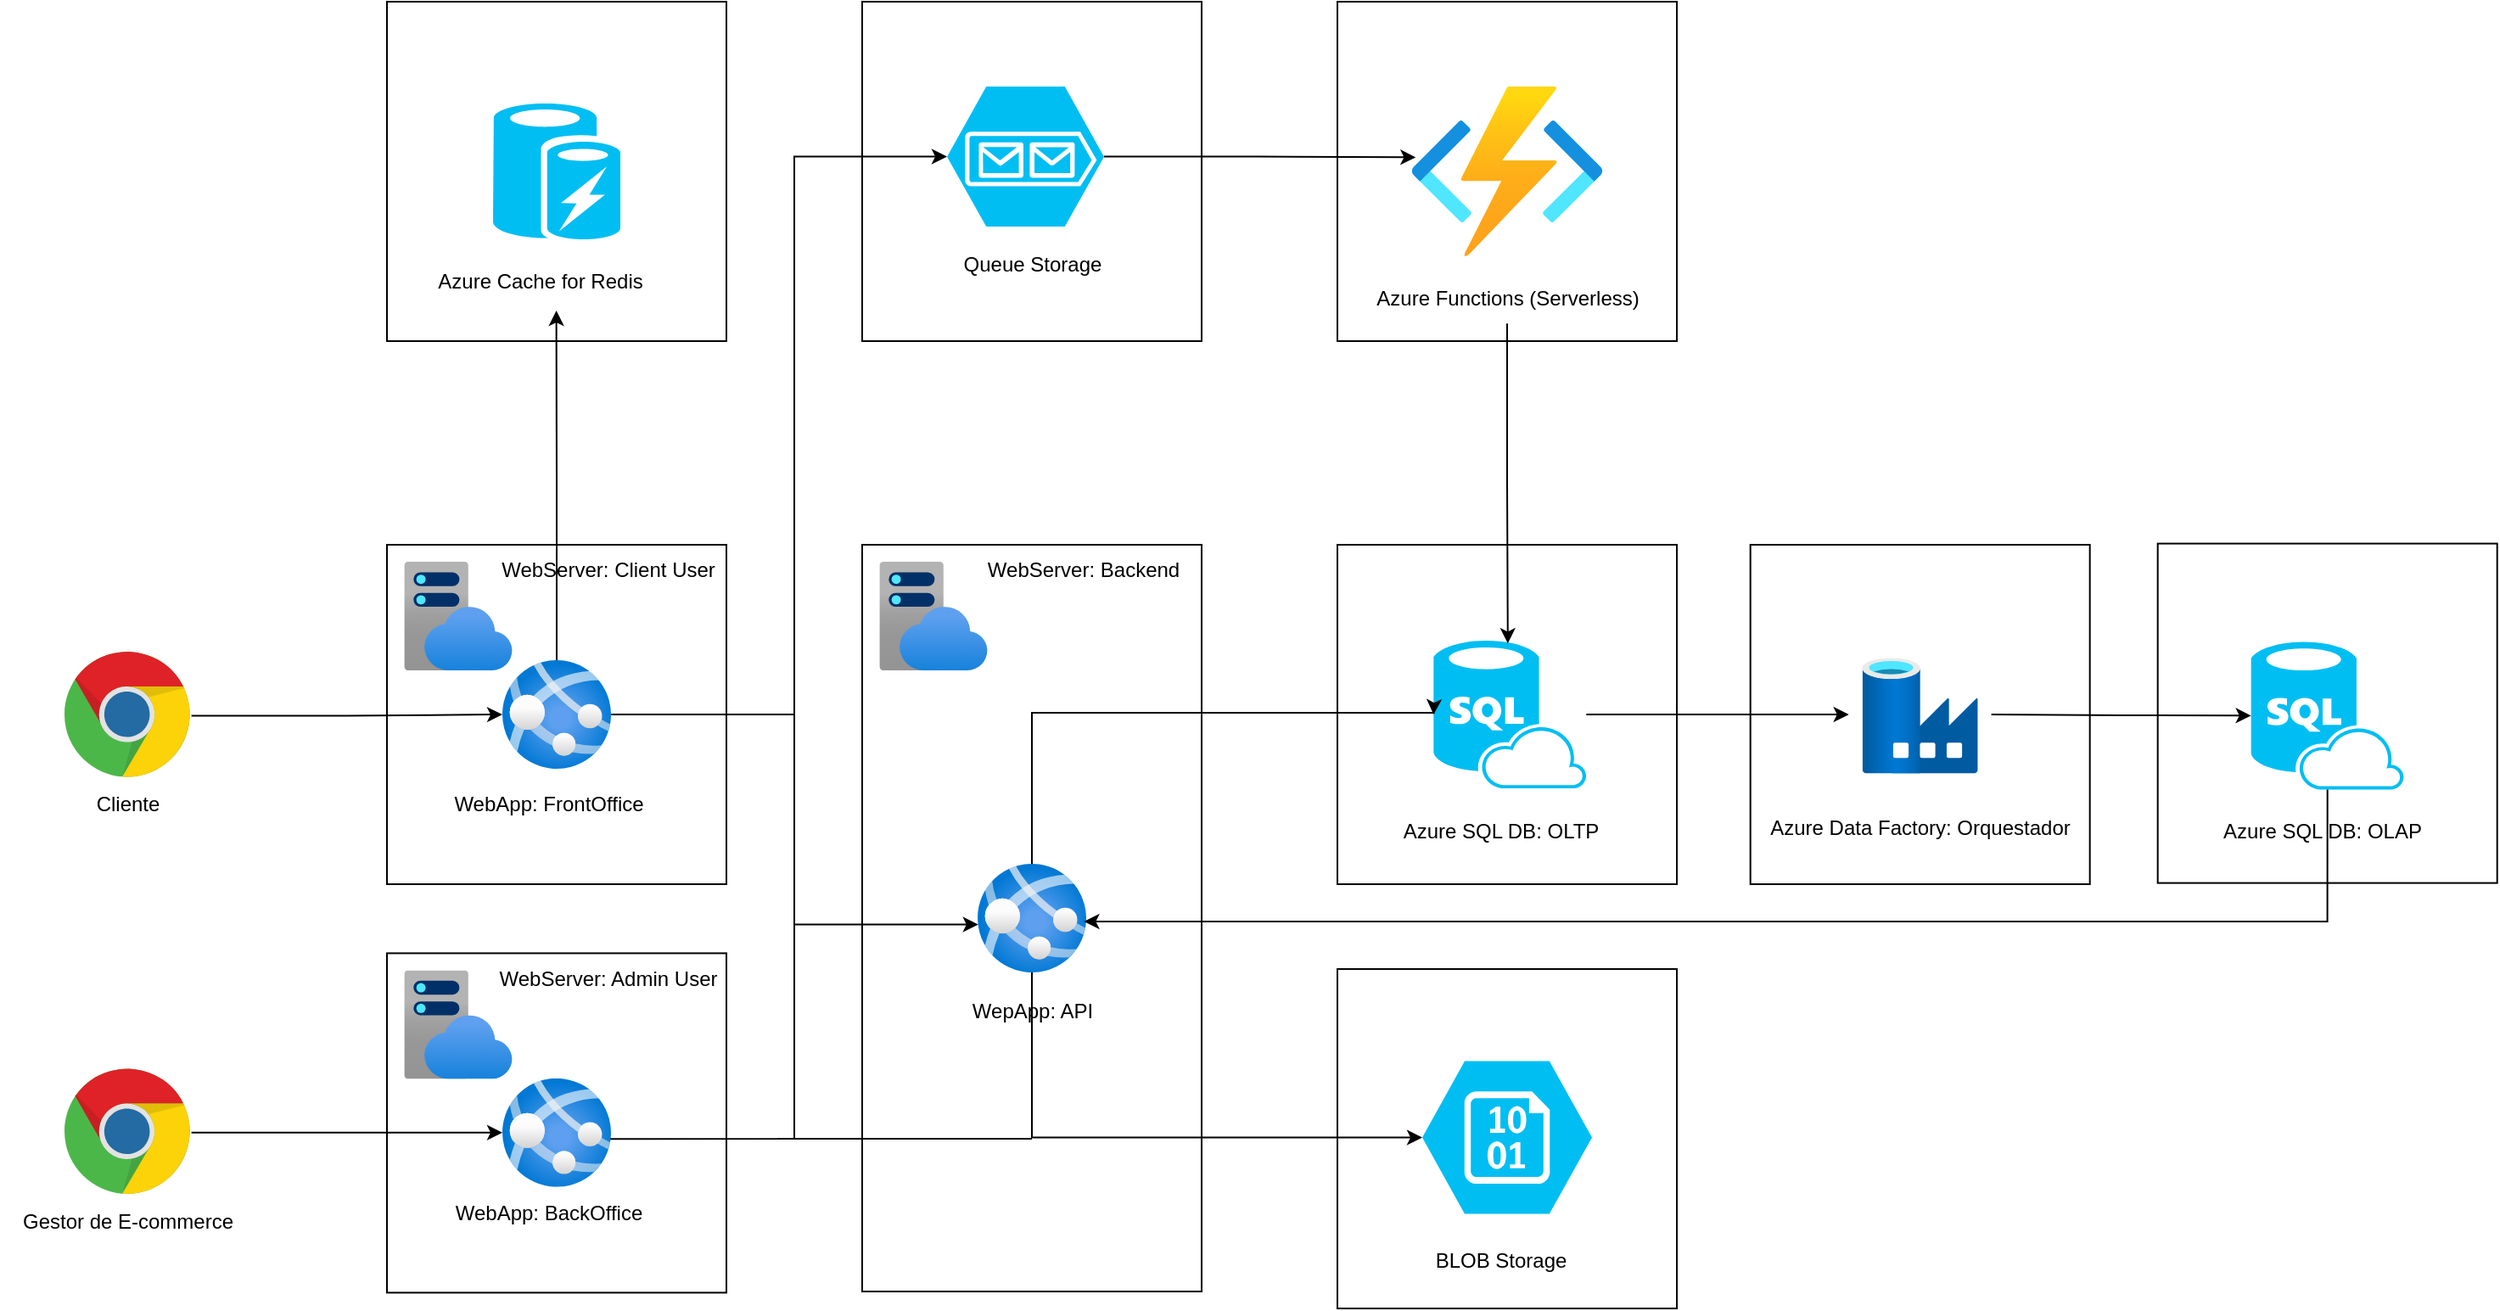 <mxfile version="24.7.17">
  <diagram name="Página-1" id="CIZqEwE1snYD1bIRUaK7">
    <mxGraphModel dx="1823" dy="2059" grid="1" gridSize="10" guides="1" tooltips="1" connect="1" arrows="1" fold="1" page="1" pageScale="1" pageWidth="827" pageHeight="1169" math="0" shadow="0">
      <root>
        <mxCell id="0" />
        <mxCell id="1" parent="0" />
        <mxCell id="aduZSy7ky2gpsKRQEllP-56" value="" style="rounded=0;whiteSpace=wrap;html=1;" parent="1" vertex="1">
          <mxGeometry x="1043.34" y="160" width="200" height="200" as="geometry" />
        </mxCell>
        <mxCell id="aduZSy7ky2gpsKRQEllP-53" value="" style="rounded=0;whiteSpace=wrap;html=1;" parent="1" vertex="1">
          <mxGeometry x="240" y="-160" width="200" height="200" as="geometry" />
        </mxCell>
        <mxCell id="aduZSy7ky2gpsKRQEllP-50" value="" style="rounded=0;whiteSpace=wrap;html=1;" parent="1" vertex="1">
          <mxGeometry x="800" y="-160" width="200" height="200" as="geometry" />
        </mxCell>
        <mxCell id="aduZSy7ky2gpsKRQEllP-47" value="" style="rounded=0;whiteSpace=wrap;html=1;" parent="1" vertex="1">
          <mxGeometry x="800" y="160" width="200" height="200" as="geometry" />
        </mxCell>
        <mxCell id="aduZSy7ky2gpsKRQEllP-43" value="" style="rounded=0;whiteSpace=wrap;html=1;" parent="1" vertex="1">
          <mxGeometry x="800" y="410" width="200" height="200" as="geometry" />
        </mxCell>
        <mxCell id="aduZSy7ky2gpsKRQEllP-1" value="" style="rounded=0;whiteSpace=wrap;html=1;" parent="1" vertex="1">
          <mxGeometry x="240" y="160" width="200" height="200" as="geometry" />
        </mxCell>
        <mxCell id="aduZSy7ky2gpsKRQEllP-5" style="edgeStyle=orthogonalEdgeStyle;rounded=0;orthogonalLoop=1;jettySize=auto;html=1;" parent="1" source="aduZSy7ky2gpsKRQEllP-2" target="aduZSy7ky2gpsKRQEllP-7" edge="1">
          <mxGeometry relative="1" as="geometry" />
        </mxCell>
        <mxCell id="aduZSy7ky2gpsKRQEllP-2" value="" style="dashed=0;outlineConnect=0;html=1;align=center;labelPosition=center;verticalLabelPosition=bottom;verticalAlign=top;shape=mxgraph.weblogos.chrome" parent="1" vertex="1">
          <mxGeometry x="50" y="223" width="74.8" height="75.4" as="geometry" />
        </mxCell>
        <mxCell id="aduZSy7ky2gpsKRQEllP-4" value="Cliente" style="text;html=1;align=center;verticalAlign=middle;resizable=0;points=[];autosize=1;strokeColor=none;fillColor=none;" parent="1" vertex="1">
          <mxGeometry x="57.4" y="298.4" width="60" height="30" as="geometry" />
        </mxCell>
        <mxCell id="aduZSy7ky2gpsKRQEllP-6" value="" style="image;aspect=fixed;html=1;points=[];align=center;fontSize=12;image=img/lib/azure2/app_services/App_Service_Plans.svg;" parent="1" vertex="1">
          <mxGeometry x="250" y="170" width="64" height="64" as="geometry" />
        </mxCell>
        <mxCell id="aduZSy7ky2gpsKRQEllP-7" value="" style="image;aspect=fixed;html=1;points=[];align=center;fontSize=12;image=img/lib/azure2/app_services/App_Services.svg;" parent="1" vertex="1">
          <mxGeometry x="308" y="228" width="64" height="64" as="geometry" />
        </mxCell>
        <mxCell id="aduZSy7ky2gpsKRQEllP-8" value="WebServer: Client User" style="text;html=1;align=center;verticalAlign=middle;resizable=0;points=[];autosize=1;strokeColor=none;fillColor=none;" parent="1" vertex="1">
          <mxGeometry x="295" y="160" width="150" height="30" as="geometry" />
        </mxCell>
        <mxCell id="aduZSy7ky2gpsKRQEllP-9" value="WebA&lt;span style=&quot;background-color: initial;&quot;&gt;pp: FrontOffice&lt;/span&gt;" style="text;html=1;align=center;verticalAlign=middle;resizable=0;points=[];autosize=1;strokeColor=none;fillColor=none;" parent="1" vertex="1">
          <mxGeometry x="265" y="298.4" width="140" height="30" as="geometry" />
        </mxCell>
        <mxCell id="aduZSy7ky2gpsKRQEllP-10" value="" style="rounded=0;whiteSpace=wrap;html=1;" parent="1" vertex="1">
          <mxGeometry x="240" y="400.7" width="200" height="200" as="geometry" />
        </mxCell>
        <mxCell id="aduZSy7ky2gpsKRQEllP-11" style="edgeStyle=orthogonalEdgeStyle;rounded=0;orthogonalLoop=1;jettySize=auto;html=1;" parent="1" source="aduZSy7ky2gpsKRQEllP-12" target="aduZSy7ky2gpsKRQEllP-15" edge="1">
          <mxGeometry relative="1" as="geometry" />
        </mxCell>
        <mxCell id="aduZSy7ky2gpsKRQEllP-12" value="" style="dashed=0;outlineConnect=0;html=1;align=center;labelPosition=center;verticalLabelPosition=bottom;verticalAlign=top;shape=mxgraph.weblogos.chrome" parent="1" vertex="1">
          <mxGeometry x="50" y="468.7" width="74.8" height="75.4" as="geometry" />
        </mxCell>
        <mxCell id="aduZSy7ky2gpsKRQEllP-13" value="Gestor de E-commerce" style="text;html=1;align=center;verticalAlign=middle;resizable=0;points=[];autosize=1;strokeColor=none;fillColor=none;" parent="1" vertex="1">
          <mxGeometry x="12.4" y="544.1" width="150" height="30" as="geometry" />
        </mxCell>
        <mxCell id="aduZSy7ky2gpsKRQEllP-14" value="" style="image;aspect=fixed;html=1;points=[];align=center;fontSize=12;image=img/lib/azure2/app_services/App_Service_Plans.svg;" parent="1" vertex="1">
          <mxGeometry x="250" y="410.7" width="64" height="64" as="geometry" />
        </mxCell>
        <mxCell id="aduZSy7ky2gpsKRQEllP-16" value="WebServer: Admin User" style="text;html=1;align=center;verticalAlign=middle;resizable=0;points=[];autosize=1;strokeColor=none;fillColor=none;" parent="1" vertex="1">
          <mxGeometry x="295" y="400.7" width="150" height="30" as="geometry" />
        </mxCell>
        <mxCell id="aduZSy7ky2gpsKRQEllP-17" value="WebA&lt;span style=&quot;background-color: initial;&quot;&gt;pp: BackOffice&lt;/span&gt;" style="text;html=1;align=center;verticalAlign=middle;resizable=0;points=[];autosize=1;strokeColor=none;fillColor=none;" parent="1" vertex="1">
          <mxGeometry x="270" y="539.1" width="130" height="30" as="geometry" />
        </mxCell>
        <mxCell id="aduZSy7ky2gpsKRQEllP-18" value="" style="rounded=0;whiteSpace=wrap;html=1;" parent="1" vertex="1">
          <mxGeometry x="520" y="160" width="200" height="440" as="geometry" />
        </mxCell>
        <mxCell id="aduZSy7ky2gpsKRQEllP-19" value="" style="image;aspect=fixed;html=1;points=[];align=center;fontSize=12;image=img/lib/azure2/app_services/App_Service_Plans.svg;" parent="1" vertex="1">
          <mxGeometry x="530" y="170" width="64" height="64" as="geometry" />
        </mxCell>
        <mxCell id="aduZSy7ky2gpsKRQEllP-20" value="" style="image;aspect=fixed;html=1;points=[];align=center;fontSize=12;image=img/lib/azure2/app_services/App_Services.svg;" parent="1" vertex="1">
          <mxGeometry x="588" y="348" width="64" height="64" as="geometry" />
        </mxCell>
        <mxCell id="aduZSy7ky2gpsKRQEllP-22" value="WepApp: API" style="text;html=1;align=center;verticalAlign=middle;resizable=0;points=[];autosize=1;strokeColor=none;fillColor=none;" parent="1" vertex="1">
          <mxGeometry x="575" y="420" width="90" height="30" as="geometry" />
        </mxCell>
        <mxCell id="aduZSy7ky2gpsKRQEllP-23" value="WebServer: Backend" style="text;html=1;align=center;verticalAlign=middle;resizable=0;points=[];autosize=1;strokeColor=none;fillColor=none;" parent="1" vertex="1">
          <mxGeometry x="580" y="160" width="140" height="30" as="geometry" />
        </mxCell>
        <mxCell id="aduZSy7ky2gpsKRQEllP-15" value="" style="image;aspect=fixed;html=1;points=[];align=center;fontSize=12;image=img/lib/azure2/app_services/App_Services.svg;" parent="1" vertex="1">
          <mxGeometry x="308" y="474.4" width="64" height="64" as="geometry" />
        </mxCell>
        <mxCell id="aduZSy7ky2gpsKRQEllP-29" style="edgeStyle=orthogonalEdgeStyle;rounded=0;orthogonalLoop=1;jettySize=auto;html=1;entryX=0.006;entryY=0.559;entryDx=0;entryDy=0;entryPerimeter=0;" parent="1" source="aduZSy7ky2gpsKRQEllP-7" target="aduZSy7ky2gpsKRQEllP-20" edge="1">
          <mxGeometry relative="1" as="geometry" />
        </mxCell>
        <mxCell id="aduZSy7ky2gpsKRQEllP-33" value="" style="endArrow=none;html=1;rounded=0;exitX=0.994;exitY=0.559;exitDx=0;exitDy=0;exitPerimeter=0;" parent="1" source="aduZSy7ky2gpsKRQEllP-15" edge="1">
          <mxGeometry width="50" height="50" relative="1" as="geometry">
            <mxPoint x="430" y="660" as="sourcePoint" />
            <mxPoint x="480" y="380" as="targetPoint" />
            <Array as="points">
              <mxPoint x="480" y="510" />
            </Array>
          </mxGeometry>
        </mxCell>
        <mxCell id="aduZSy7ky2gpsKRQEllP-34" value="" style="rounded=0;whiteSpace=wrap;html=1;" parent="1" vertex="1">
          <mxGeometry x="520" y="-160" width="200" height="200" as="geometry" />
        </mxCell>
        <mxCell id="aduZSy7ky2gpsKRQEllP-40" value="Queue Storage" style="text;html=1;align=center;verticalAlign=middle;resizable=0;points=[];autosize=1;strokeColor=none;fillColor=none;" parent="1" vertex="1">
          <mxGeometry x="570" y="-20" width="100" height="30" as="geometry" />
        </mxCell>
        <mxCell id="aduZSy7ky2gpsKRQEllP-41" value="" style="verticalLabelPosition=bottom;html=1;verticalAlign=top;align=center;strokeColor=none;fillColor=#00BEF2;shape=mxgraph.azure.storage_blob;" parent="1" vertex="1">
          <mxGeometry x="850" y="464.3" width="100" height="90" as="geometry" />
        </mxCell>
        <mxCell id="aduZSy7ky2gpsKRQEllP-42" value="" style="verticalLabelPosition=bottom;html=1;verticalAlign=top;align=center;strokeColor=none;fillColor=#00BEF2;shape=mxgraph.azure.storage_queue;" parent="1" vertex="1">
          <mxGeometry x="570" y="-110" width="92.5" height="82.5" as="geometry" />
        </mxCell>
        <mxCell id="aduZSy7ky2gpsKRQEllP-45" value="BLOB Storage" style="text;html=1;align=center;verticalAlign=middle;resizable=0;points=[];autosize=1;strokeColor=none;fillColor=none;" parent="1" vertex="1">
          <mxGeometry x="846.25" y="567.3" width="100" height="30" as="geometry" />
        </mxCell>
        <mxCell id="aduZSy7ky2gpsKRQEllP-69" style="edgeStyle=orthogonalEdgeStyle;rounded=0;orthogonalLoop=1;jettySize=auto;html=1;" parent="1" source="aduZSy7ky2gpsKRQEllP-46" edge="1">
          <mxGeometry relative="1" as="geometry">
            <mxPoint x="1101.34" y="260" as="targetPoint" />
          </mxGeometry>
        </mxCell>
        <mxCell id="aduZSy7ky2gpsKRQEllP-46" value="" style="verticalLabelPosition=bottom;html=1;verticalAlign=top;align=center;strokeColor=none;fillColor=#00BEF2;shape=mxgraph.azure.sql_database_sql_azure;" parent="1" vertex="1">
          <mxGeometry x="856.66" y="216.5" width="90" height="87" as="geometry" />
        </mxCell>
        <mxCell id="aduZSy7ky2gpsKRQEllP-48" value="Azure SQL DB: OLTP" style="text;html=1;align=center;verticalAlign=middle;resizable=0;points=[];autosize=1;strokeColor=none;fillColor=none;" parent="1" vertex="1">
          <mxGeometry x="826.25" y="314.3" width="140" height="30" as="geometry" />
        </mxCell>
        <mxCell id="aduZSy7ky2gpsKRQEllP-49" value="" style="image;aspect=fixed;html=1;points=[];align=center;fontSize=12;image=img/lib/azure2/compute/Function_Apps.svg;" parent="1" vertex="1">
          <mxGeometry x="843.33" y="-110" width="113.33" height="100" as="geometry" />
        </mxCell>
        <mxCell id="aduZSy7ky2gpsKRQEllP-51" value="Azure Functions (Serverless)" style="text;html=1;align=center;verticalAlign=middle;resizable=0;points=[];autosize=1;strokeColor=none;fillColor=none;" parent="1" vertex="1">
          <mxGeometry x="810" y="-0.4" width="180" height="30" as="geometry" />
        </mxCell>
        <mxCell id="aduZSy7ky2gpsKRQEllP-52" value="" style="verticalLabelPosition=bottom;html=1;verticalAlign=top;align=center;strokeColor=none;fillColor=#00BEF2;shape=mxgraph.azure.azure_cache;" parent="1" vertex="1">
          <mxGeometry x="302.5" y="-100" width="75" height="80" as="geometry" />
        </mxCell>
        <mxCell id="aduZSy7ky2gpsKRQEllP-54" value="Azure Cache for Redis" style="text;html=1;align=center;verticalAlign=middle;resizable=0;points=[];autosize=1;strokeColor=none;fillColor=none;" parent="1" vertex="1">
          <mxGeometry x="260" y="-10" width="140" height="30" as="geometry" />
        </mxCell>
        <mxCell id="aduZSy7ky2gpsKRQEllP-57" value="Azure Data Factory: Orquestador" style="text;html=1;align=center;verticalAlign=middle;resizable=0;points=[];autosize=1;strokeColor=none;fillColor=none;" parent="1" vertex="1">
          <mxGeometry x="1043.34" y="312" width="200" height="30" as="geometry" />
        </mxCell>
        <mxCell id="aduZSy7ky2gpsKRQEllP-58" value="" style="rounded=0;whiteSpace=wrap;html=1;" parent="1" vertex="1">
          <mxGeometry x="1283.34" y="159.3" width="200" height="200" as="geometry" />
        </mxCell>
        <mxCell id="aduZSy7ky2gpsKRQEllP-59" value="" style="verticalLabelPosition=bottom;html=1;verticalAlign=top;align=center;strokeColor=none;fillColor=#00BEF2;shape=mxgraph.azure.sql_database_sql_azure;" parent="1" vertex="1">
          <mxGeometry x="1338.34" y="217.2" width="90" height="87" as="geometry" />
        </mxCell>
        <mxCell id="aduZSy7ky2gpsKRQEllP-60" value="Azure SQL DB: OLAP" style="text;html=1;align=center;verticalAlign=middle;resizable=0;points=[];autosize=1;strokeColor=none;fillColor=none;" parent="1" vertex="1">
          <mxGeometry x="1309.59" y="313.6" width="140" height="30" as="geometry" />
        </mxCell>
        <mxCell id="aduZSy7ky2gpsKRQEllP-61" style="edgeStyle=orthogonalEdgeStyle;rounded=0;orthogonalLoop=1;jettySize=auto;html=1;entryX=0;entryY=0.5;entryDx=0;entryDy=0;entryPerimeter=0;" parent="1" source="aduZSy7ky2gpsKRQEllP-20" target="aduZSy7ky2gpsKRQEllP-41" edge="1">
          <mxGeometry relative="1" as="geometry">
            <Array as="points">
              <mxPoint x="620" y="509" />
            </Array>
          </mxGeometry>
        </mxCell>
        <mxCell id="aduZSy7ky2gpsKRQEllP-62" style="edgeStyle=orthogonalEdgeStyle;rounded=0;orthogonalLoop=1;jettySize=auto;html=1;entryX=0;entryY=0.5;entryDx=0;entryDy=0;entryPerimeter=0;" parent="1" source="aduZSy7ky2gpsKRQEllP-20" target="aduZSy7ky2gpsKRQEllP-46" edge="1">
          <mxGeometry relative="1" as="geometry">
            <Array as="points">
              <mxPoint x="620" y="259" />
            </Array>
          </mxGeometry>
        </mxCell>
        <mxCell id="aduZSy7ky2gpsKRQEllP-63" style="edgeStyle=orthogonalEdgeStyle;rounded=0;orthogonalLoop=1;jettySize=auto;html=1;exitX=0.5;exitY=1;exitDx=0;exitDy=0;exitPerimeter=0;entryX=0.98;entryY=0.531;entryDx=0;entryDy=0;entryPerimeter=0;" parent="1" source="aduZSy7ky2gpsKRQEllP-59" target="aduZSy7ky2gpsKRQEllP-20" edge="1">
          <mxGeometry relative="1" as="geometry">
            <Array as="points">
              <mxPoint x="1383" y="382" />
            </Array>
          </mxGeometry>
        </mxCell>
        <mxCell id="aduZSy7ky2gpsKRQEllP-65" style="edgeStyle=orthogonalEdgeStyle;rounded=0;orthogonalLoop=1;jettySize=auto;html=1;entryX=0.57;entryY=1.067;entryDx=0;entryDy=0;entryPerimeter=0;" parent="1" source="aduZSy7ky2gpsKRQEllP-7" target="aduZSy7ky2gpsKRQEllP-54" edge="1">
          <mxGeometry relative="1" as="geometry" />
        </mxCell>
        <mxCell id="aduZSy7ky2gpsKRQEllP-66" style="edgeStyle=orthogonalEdgeStyle;rounded=0;orthogonalLoop=1;jettySize=auto;html=1;entryX=0;entryY=0.5;entryDx=0;entryDy=0;entryPerimeter=0;" parent="1" source="aduZSy7ky2gpsKRQEllP-7" target="aduZSy7ky2gpsKRQEllP-42" edge="1">
          <mxGeometry relative="1" as="geometry">
            <Array as="points">
              <mxPoint x="480" y="260" />
              <mxPoint x="480" y="-69" />
            </Array>
          </mxGeometry>
        </mxCell>
        <mxCell id="aduZSy7ky2gpsKRQEllP-67" style="edgeStyle=orthogonalEdgeStyle;rounded=0;orthogonalLoop=1;jettySize=auto;html=1;entryX=0.025;entryY=0.417;entryDx=0;entryDy=0;entryPerimeter=0;" parent="1" source="aduZSy7ky2gpsKRQEllP-42" target="aduZSy7ky2gpsKRQEllP-49" edge="1">
          <mxGeometry relative="1" as="geometry" />
        </mxCell>
        <mxCell id="aduZSy7ky2gpsKRQEllP-70" style="edgeStyle=orthogonalEdgeStyle;rounded=0;orthogonalLoop=1;jettySize=auto;html=1;entryX=0;entryY=0.5;entryDx=0;entryDy=0;entryPerimeter=0;" parent="1" target="aduZSy7ky2gpsKRQEllP-59" edge="1">
          <mxGeometry relative="1" as="geometry">
            <mxPoint x="1185.34" y="260" as="sourcePoint" />
          </mxGeometry>
        </mxCell>
        <mxCell id="aduZSy7ky2gpsKRQEllP-125" style="edgeStyle=orthogonalEdgeStyle;rounded=0;orthogonalLoop=1;jettySize=auto;html=1;entryX=0.486;entryY=0.019;entryDx=0;entryDy=0;entryPerimeter=0;" parent="1" source="aduZSy7ky2gpsKRQEllP-51" target="aduZSy7ky2gpsKRQEllP-46" edge="1">
          <mxGeometry relative="1" as="geometry" />
        </mxCell>
        <mxCell id="ThCNMlBii_v8B7C12EnE-1" value="" style="image;aspect=fixed;html=1;points=[];align=center;fontSize=12;image=img/lib/azure2/databases/Data_Factory.svg;" parent="1" vertex="1">
          <mxGeometry x="1109.34" y="226.7" width="68" height="68" as="geometry" />
        </mxCell>
        <mxCell id="ztFS3rKQvoSbqWtDsIvE-2" value="" style="endArrow=none;html=1;rounded=0;" edge="1" parent="1">
          <mxGeometry width="50" height="50" relative="1" as="geometry">
            <mxPoint x="470" y="510" as="sourcePoint" />
            <mxPoint x="620" y="510" as="targetPoint" />
          </mxGeometry>
        </mxCell>
      </root>
    </mxGraphModel>
  </diagram>
</mxfile>
